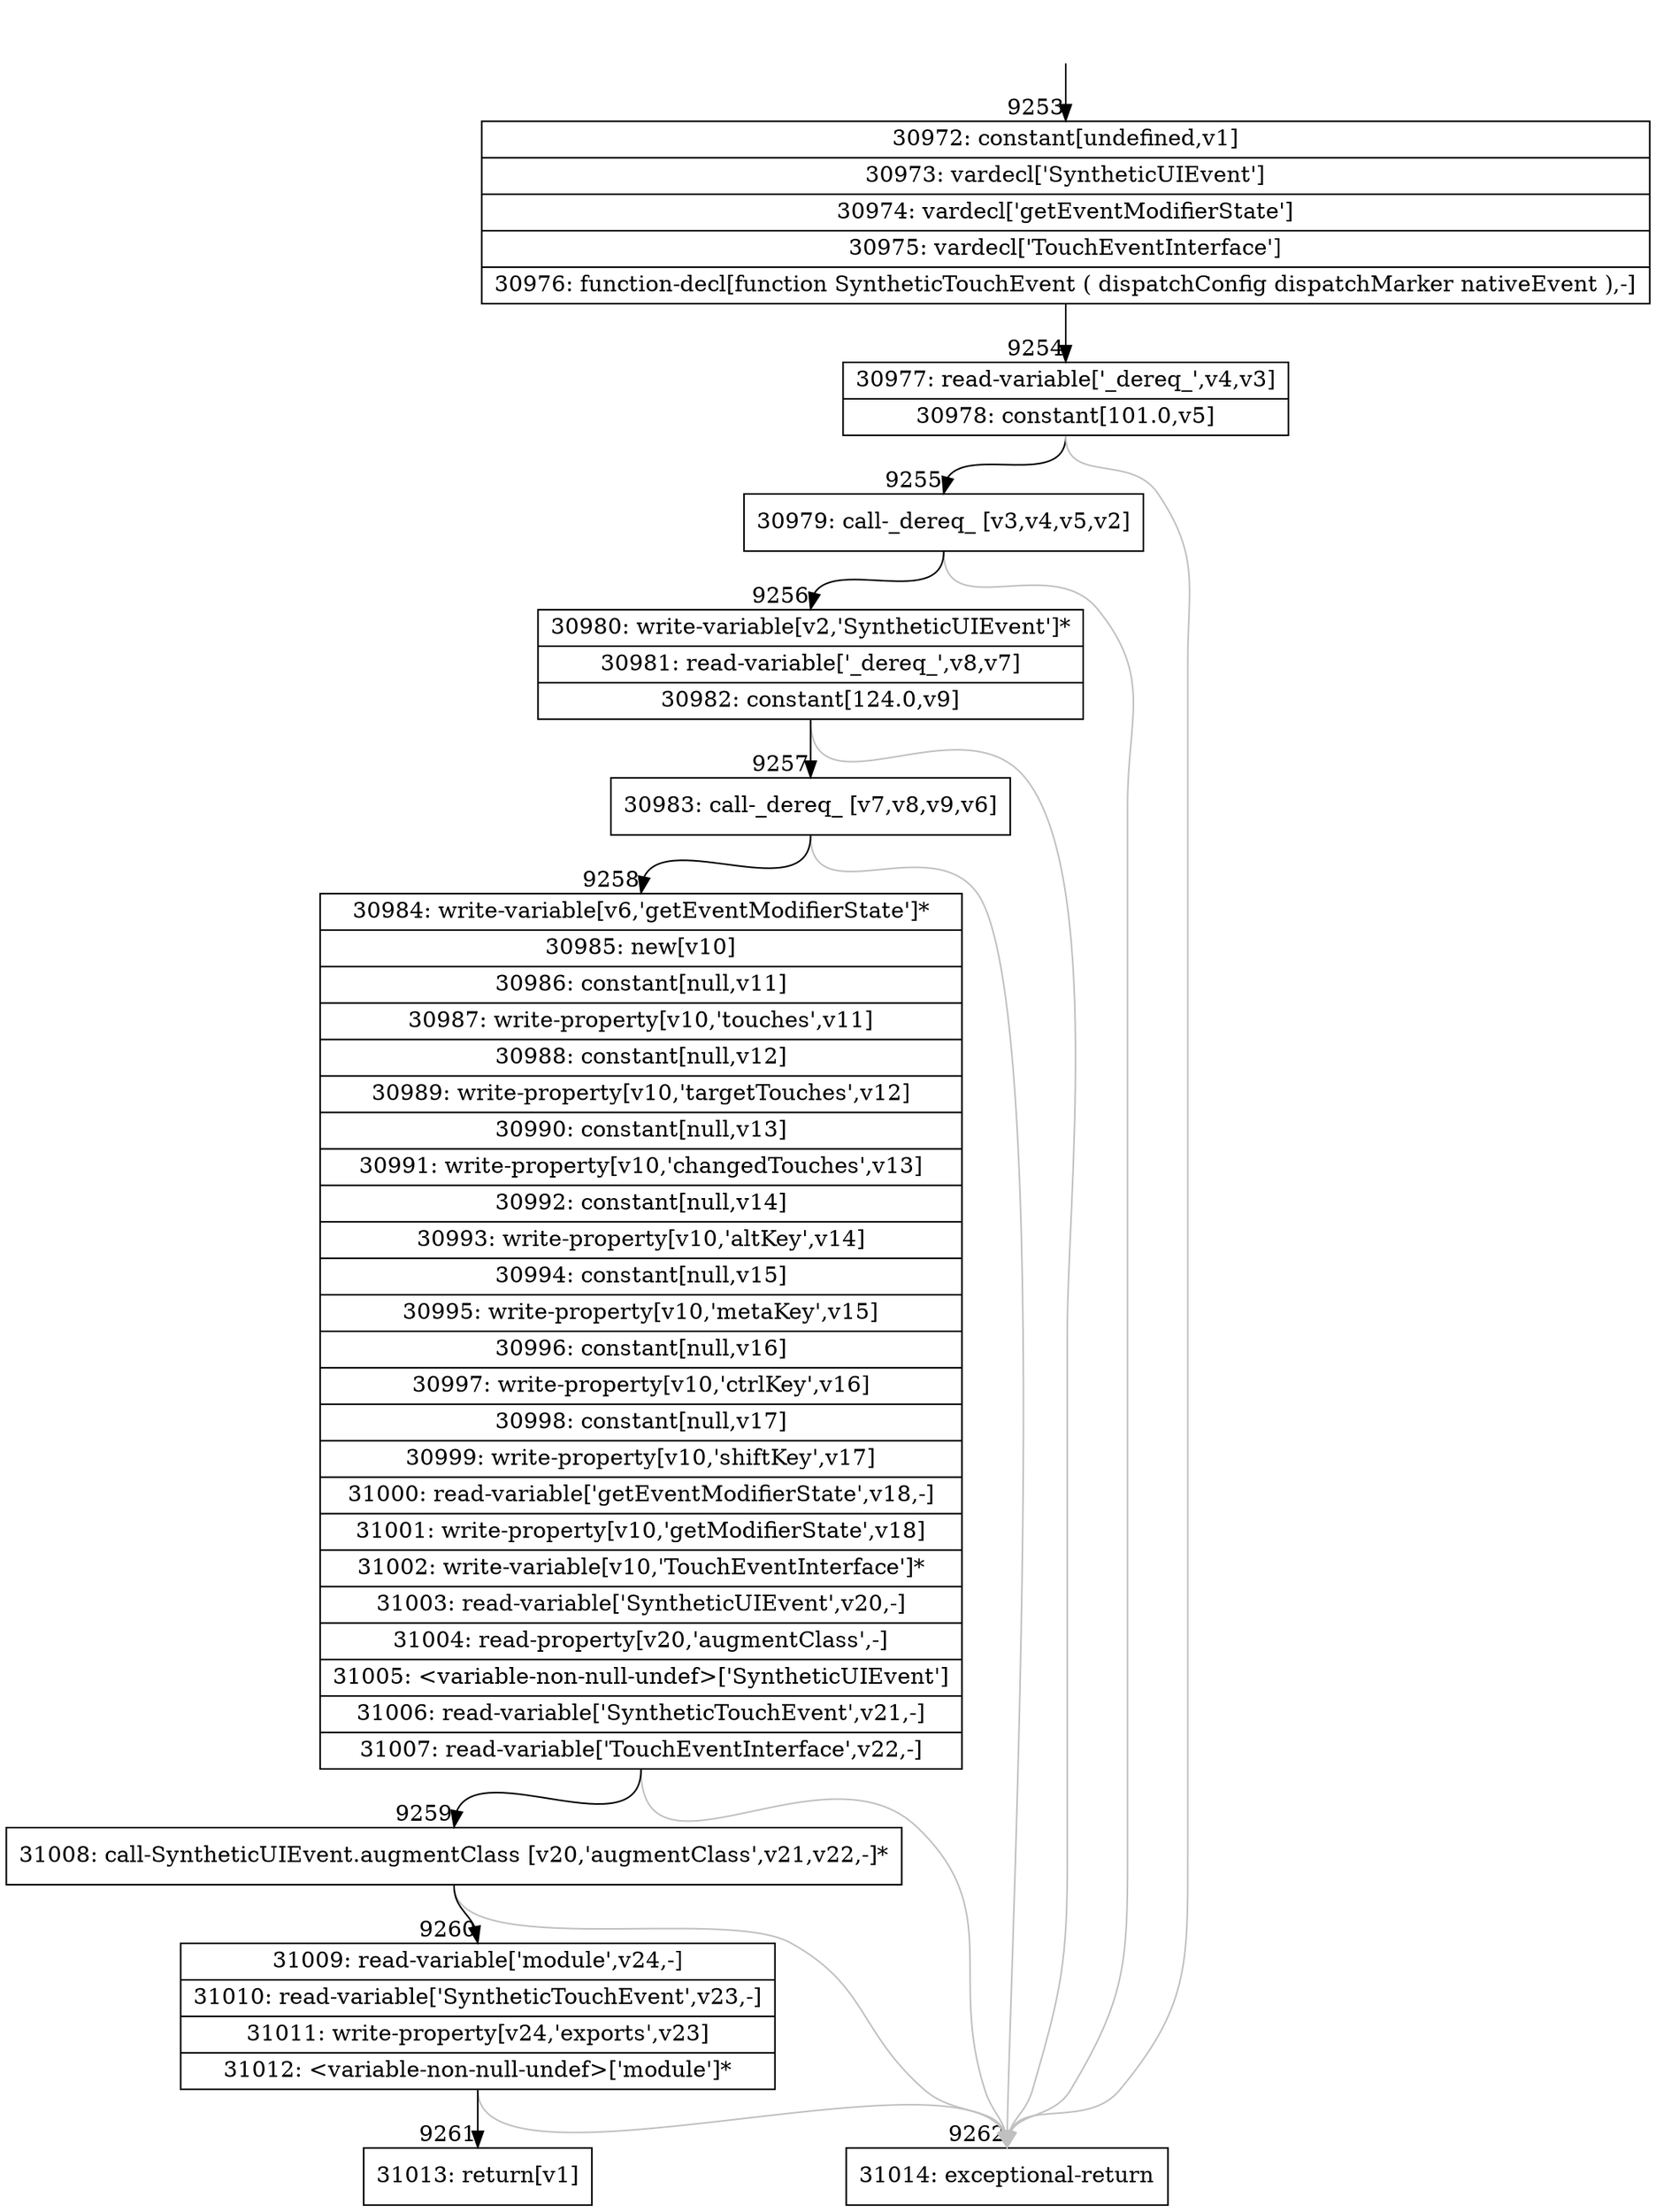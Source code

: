 digraph {
rankdir="TD"
BB_entry676[shape=none,label=""];
BB_entry676 -> BB9253 [tailport=s, headport=n, headlabel="    9253"]
BB9253 [shape=record label="{30972: constant[undefined,v1]|30973: vardecl['SyntheticUIEvent']|30974: vardecl['getEventModifierState']|30975: vardecl['TouchEventInterface']|30976: function-decl[function SyntheticTouchEvent ( dispatchConfig dispatchMarker nativeEvent ),-]}" ] 
BB9253 -> BB9254 [tailport=s, headport=n, headlabel="      9254"]
BB9254 [shape=record label="{30977: read-variable['_dereq_',v4,v3]|30978: constant[101.0,v5]}" ] 
BB9254 -> BB9255 [tailport=s, headport=n, headlabel="      9255"]
BB9254 -> BB9262 [tailport=s, headport=n, color=gray, headlabel="      9262"]
BB9255 [shape=record label="{30979: call-_dereq_ [v3,v4,v5,v2]}" ] 
BB9255 -> BB9256 [tailport=s, headport=n, headlabel="      9256"]
BB9255 -> BB9262 [tailport=s, headport=n, color=gray]
BB9256 [shape=record label="{30980: write-variable[v2,'SyntheticUIEvent']*|30981: read-variable['_dereq_',v8,v7]|30982: constant[124.0,v9]}" ] 
BB9256 -> BB9257 [tailport=s, headport=n, headlabel="      9257"]
BB9256 -> BB9262 [tailport=s, headport=n, color=gray]
BB9257 [shape=record label="{30983: call-_dereq_ [v7,v8,v9,v6]}" ] 
BB9257 -> BB9258 [tailport=s, headport=n, headlabel="      9258"]
BB9257 -> BB9262 [tailport=s, headport=n, color=gray]
BB9258 [shape=record label="{30984: write-variable[v6,'getEventModifierState']*|30985: new[v10]|30986: constant[null,v11]|30987: write-property[v10,'touches',v11]|30988: constant[null,v12]|30989: write-property[v10,'targetTouches',v12]|30990: constant[null,v13]|30991: write-property[v10,'changedTouches',v13]|30992: constant[null,v14]|30993: write-property[v10,'altKey',v14]|30994: constant[null,v15]|30995: write-property[v10,'metaKey',v15]|30996: constant[null,v16]|30997: write-property[v10,'ctrlKey',v16]|30998: constant[null,v17]|30999: write-property[v10,'shiftKey',v17]|31000: read-variable['getEventModifierState',v18,-]|31001: write-property[v10,'getModifierState',v18]|31002: write-variable[v10,'TouchEventInterface']*|31003: read-variable['SyntheticUIEvent',v20,-]|31004: read-property[v20,'augmentClass',-]|31005: \<variable-non-null-undef\>['SyntheticUIEvent']|31006: read-variable['SyntheticTouchEvent',v21,-]|31007: read-variable['TouchEventInterface',v22,-]}" ] 
BB9258 -> BB9259 [tailport=s, headport=n, headlabel="      9259"]
BB9258 -> BB9262 [tailport=s, headport=n, color=gray]
BB9259 [shape=record label="{31008: call-SyntheticUIEvent.augmentClass [v20,'augmentClass',v21,v22,-]*}" ] 
BB9259 -> BB9260 [tailport=s, headport=n, headlabel="      9260"]
BB9259 -> BB9262 [tailport=s, headport=n, color=gray]
BB9260 [shape=record label="{31009: read-variable['module',v24,-]|31010: read-variable['SyntheticTouchEvent',v23,-]|31011: write-property[v24,'exports',v23]|31012: \<variable-non-null-undef\>['module']*}" ] 
BB9260 -> BB9261 [tailport=s, headport=n, headlabel="      9261"]
BB9260 -> BB9262 [tailport=s, headport=n, color=gray]
BB9261 [shape=record label="{31013: return[v1]}" ] 
BB9262 [shape=record label="{31014: exceptional-return}" ] 
//#$~ 16386
}
